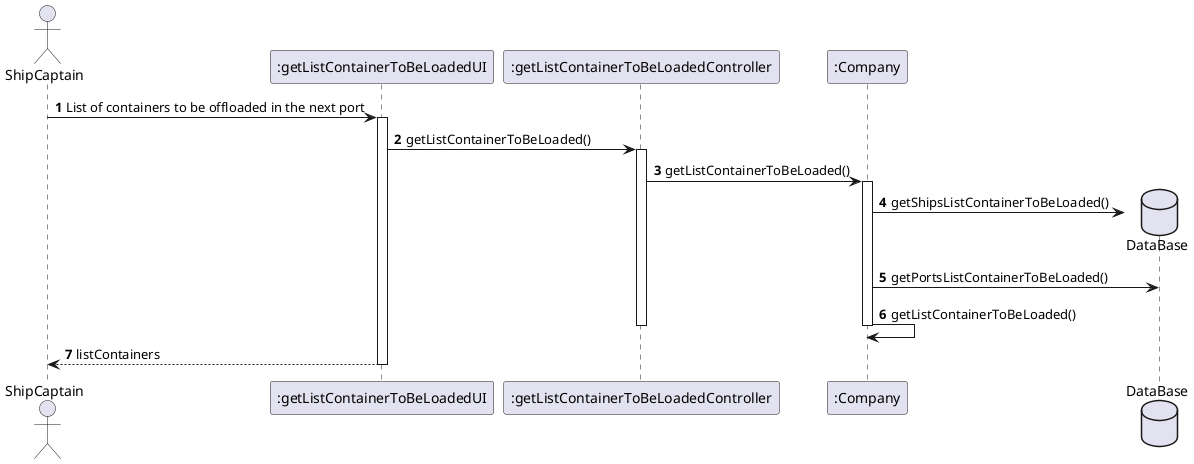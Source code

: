 @startuml
'https://plantuml.com/sequence-diagram

autonumber

actor       ShipCaptain                as SC
participant    ":getListContainerToBeLoadedUI"         as ui
participant    ":getListContainerToBeLoadedController" as ctrl
participant    ":Company"                 as company
database       "DataBase"              as db

SC -> ui : List of containers to be offloaded in the next port

activate ui

    ui -> ctrl : getListContainerToBeLoaded()

    activate ctrl

    ctrl -> company : getListContainerToBeLoaded()

    activate company

    company -> db** : getShipsListContainerToBeLoaded()

    company -> db : getPortsListContainerToBeLoaded()

    company -> company : getListContainerToBeLoaded()

    deactivate company

    deactivate ctrl


ui --> SC : listContainers

deactivate ui
@enduml